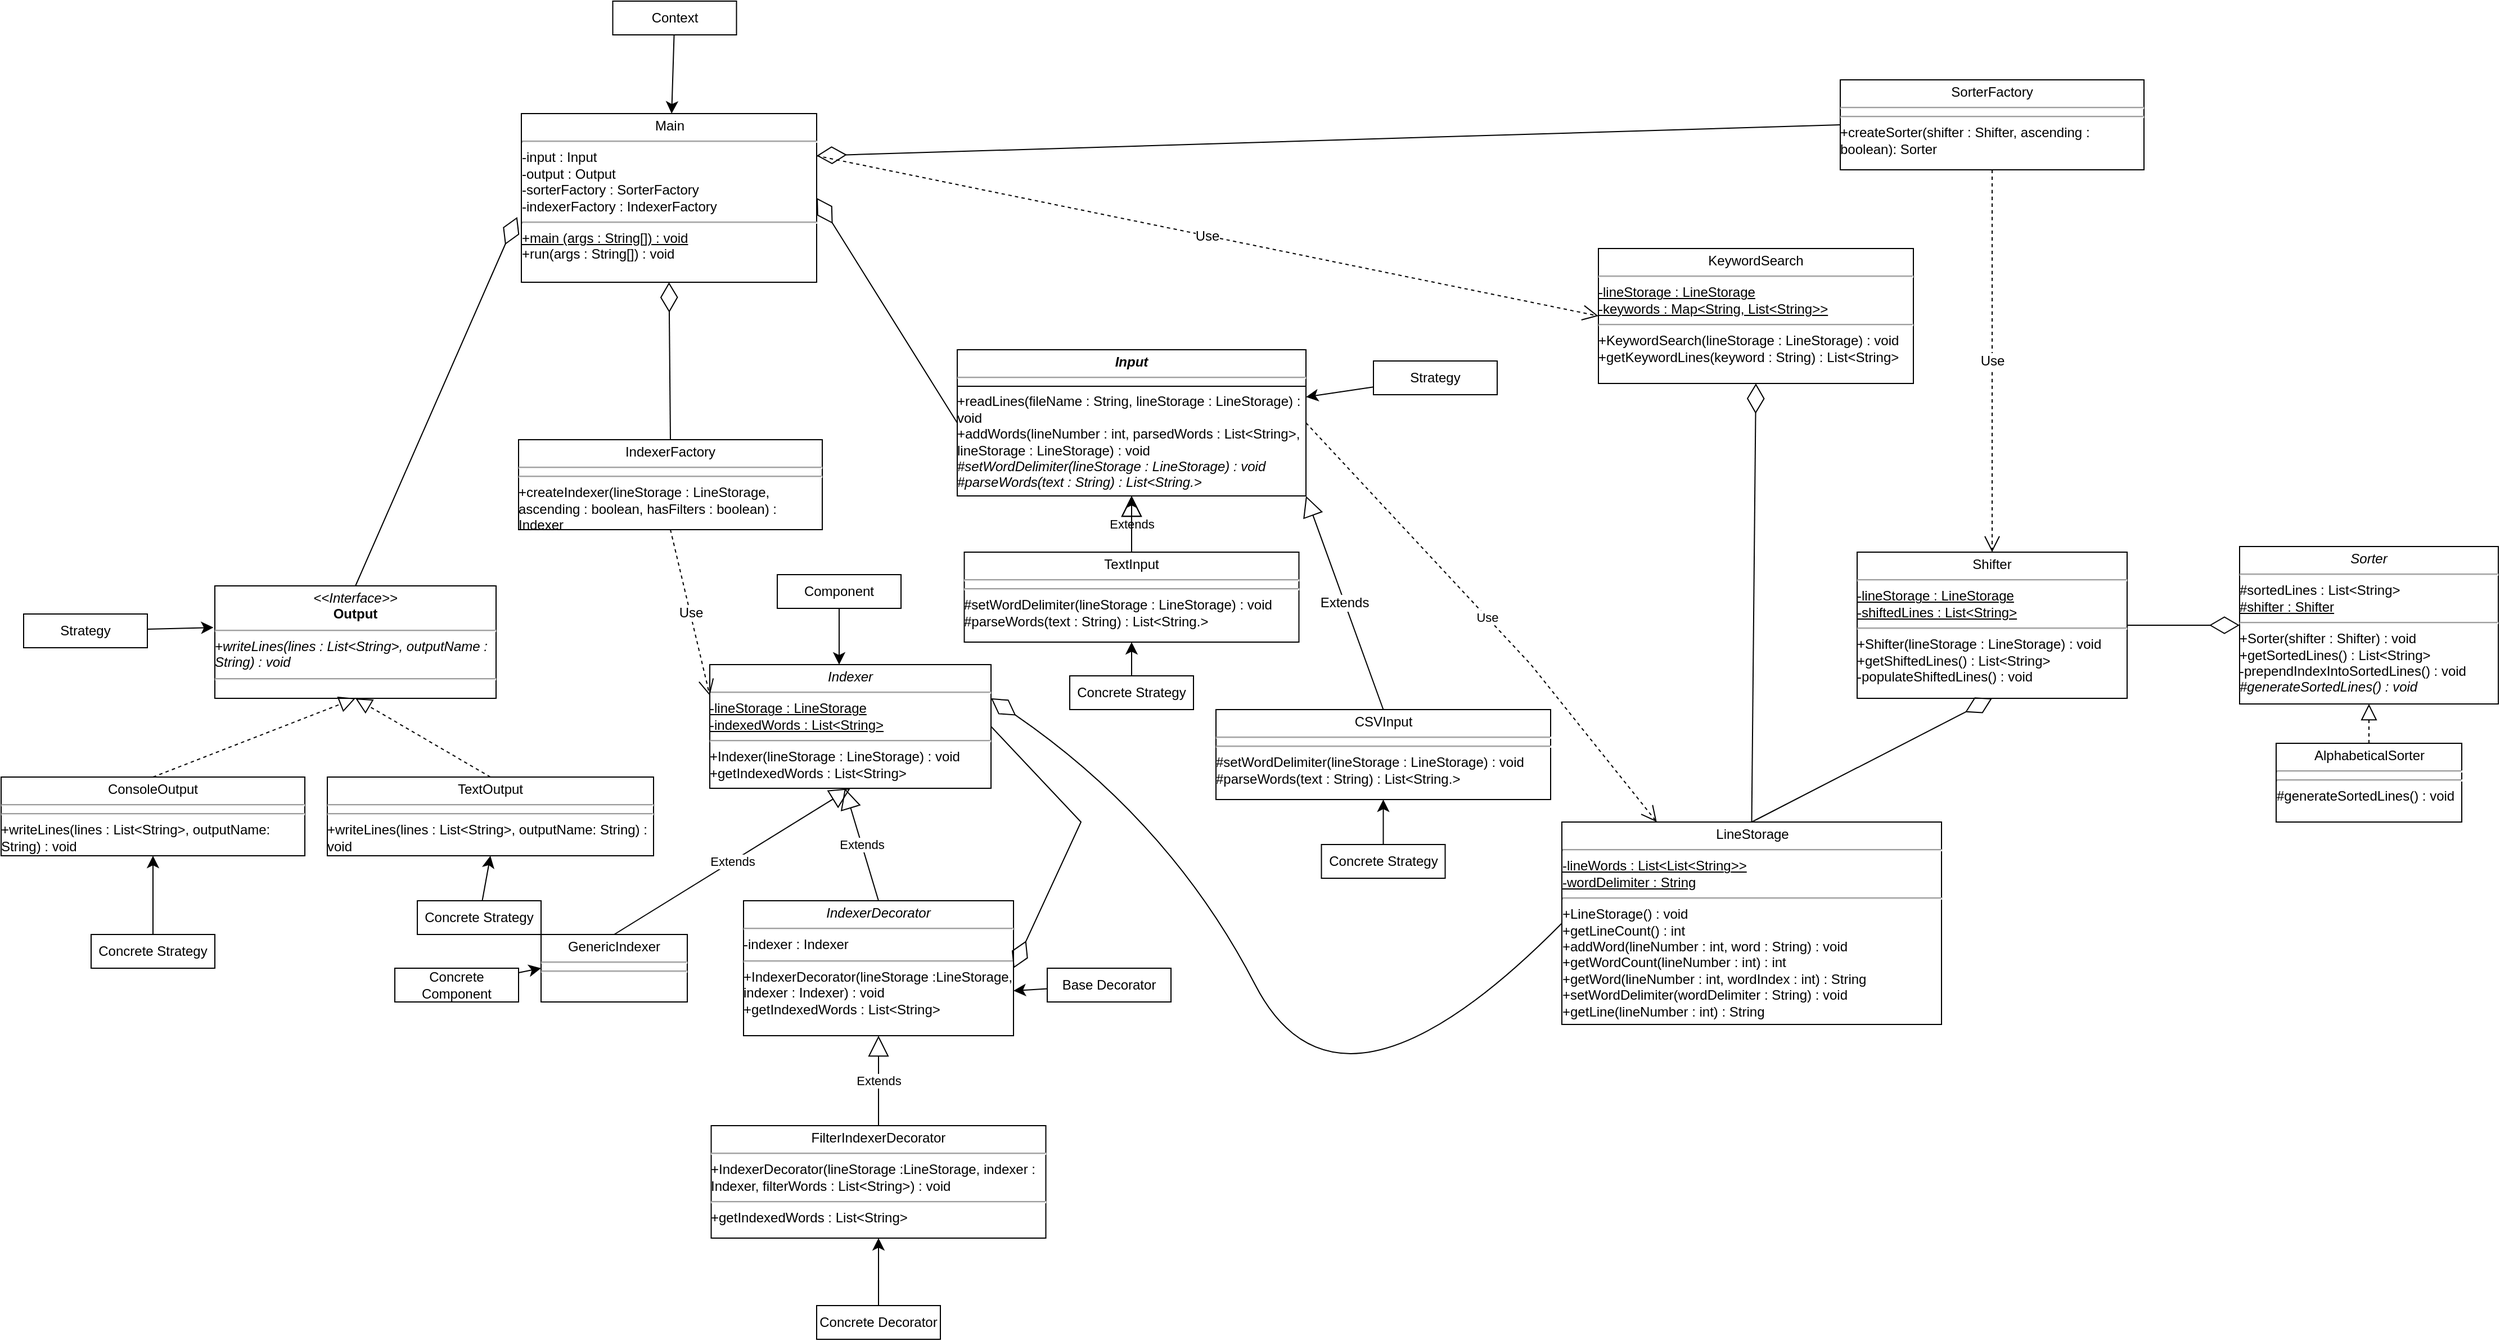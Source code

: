 <mxfile version="28.0.4">
  <diagram name="Page-1" id="6JbigkQtD5oib6Z55_C1">
    <mxGraphModel dx="4473" dy="2210" grid="1" gridSize="10" guides="1" tooltips="1" connect="1" arrows="1" fold="1" page="1" pageScale="1" pageWidth="1000" pageHeight="1000" math="0" shadow="0">
      <root>
        <mxCell id="0" />
        <mxCell id="1" parent="0" />
        <mxCell id="k9HfRmUis4oXZjniWQAY-6" value="&lt;p style=&quot;margin:0px;margin-top:4px;text-align:center;&quot;&gt;&lt;b&gt;&lt;i&gt;Input&lt;/i&gt;&lt;/b&gt;&lt;/p&gt;&lt;hr&gt;&lt;hr size=&quot;1&quot; style=&quot;border-style:solid;&quot;&gt;+readLines(fileName : String, lineStorage : LineStorage) : void&lt;div&gt;+addWords(lineNumber : int, parsedWords : List&amp;lt;String&amp;gt;, lineStorage : LineStorage) : void&lt;/div&gt;&lt;div&gt;&lt;i&gt;#setWordDelimiter(lineStorage : LineStorage) : void&lt;/i&gt;&lt;/div&gt;&lt;div&gt;&lt;i&gt;#parseWords(text : String) : List&amp;lt;String.&amp;gt;&lt;/i&gt;&lt;/div&gt;&lt;div&gt;&lt;br&gt;&lt;div&gt;&lt;br&gt;&lt;/div&gt;&lt;div&gt;&lt;br&gt;&lt;/div&gt;&lt;/div&gt;" style="verticalAlign=top;align=left;overflow=fill;html=1;whiteSpace=wrap;" parent="1" vertex="1">
          <mxGeometry x="-110" y="340" width="310" height="130" as="geometry" />
        </mxCell>
        <mxCell id="k9HfRmUis4oXZjniWQAY-8" value="&lt;p style=&quot;margin:0px;margin-top:4px;text-align:center;&quot;&gt;&lt;i&gt;&amp;lt;&amp;lt;Interface&amp;gt;&amp;gt;&lt;/i&gt;&lt;br&gt;&lt;b&gt;Output&lt;/b&gt;&lt;/p&gt;&lt;hr&gt;&lt;i&gt;+writeLines(lines : List&amp;lt;String&amp;gt;, outputName : String) : void&lt;br&gt;&lt;/i&gt;&lt;hr&gt;&lt;div&gt;&lt;br&gt;&lt;/div&gt;" style="verticalAlign=top;align=left;overflow=fill;html=1;whiteSpace=wrap;" parent="1" vertex="1">
          <mxGeometry x="-770" y="550" width="250" height="100" as="geometry" />
        </mxCell>
        <mxCell id="k9HfRmUis4oXZjniWQAY-12" value="&lt;p style=&quot;margin:0px;margin-top:4px;text-align:center;&quot;&gt;ConsoleOutput&lt;/p&gt;&lt;hr&gt;&lt;hr&gt;+writeLines(lines : List&amp;lt;String&amp;gt;, outputName: String) : void&lt;div&gt;&lt;br&gt;&lt;/div&gt;" style="verticalAlign=top;align=left;overflow=fill;html=1;whiteSpace=wrap;" parent="1" vertex="1">
          <mxGeometry x="-960" y="720" width="270" height="70" as="geometry" />
        </mxCell>
        <mxCell id="k9HfRmUis4oXZjniWQAY-15" value="&lt;p style=&quot;margin:0px;margin-top:4px;text-align:center;&quot;&gt;&lt;i&gt;Sorter&lt;/i&gt;&lt;/p&gt;&lt;hr&gt;#sortedLines : List&amp;lt;String&amp;gt;&lt;div&gt;&lt;u&gt;#shifter : Shifter&lt;/u&gt;&lt;br&gt;&lt;hr&gt;+Sorter(shifter : Shifter) : void&lt;/div&gt;&lt;div&gt;+getSortedLines() : List&amp;lt;String&amp;gt;&lt;/div&gt;&lt;div&gt;-prependIndexIntoSortedLines() : void&lt;/div&gt;&lt;div&gt;&lt;i&gt;#generateSortedLines() : void&lt;/i&gt;&lt;/div&gt;" style="verticalAlign=top;align=left;overflow=fill;html=1;whiteSpace=wrap;" parent="1" vertex="1">
          <mxGeometry x="1030" y="515" width="230" height="140" as="geometry" />
        </mxCell>
        <mxCell id="k9HfRmUis4oXZjniWQAY-16" value="&lt;p style=&quot;margin:0px;margin-top:4px;text-align:center;&quot;&gt;AlphabeticalSorter&lt;/p&gt;&lt;hr&gt;&lt;hr&gt;#generateSortedLines() : void&lt;div&gt;&lt;br&gt;&lt;/div&gt;" style="verticalAlign=top;align=left;overflow=fill;html=1;whiteSpace=wrap;" parent="1" vertex="1">
          <mxGeometry x="1062.5" y="690" width="165" height="70" as="geometry" />
        </mxCell>
        <mxCell id="k9HfRmUis4oXZjniWQAY-17" value="" style="endArrow=block;dashed=1;endFill=0;endSize=12;html=1;rounded=0;exitX=0.5;exitY=0;exitDx=0;exitDy=0;entryX=0.5;entryY=1;entryDx=0;entryDy=0;" parent="1" source="k9HfRmUis4oXZjniWQAY-16" target="k9HfRmUis4oXZjniWQAY-15" edge="1">
          <mxGeometry width="160" relative="1" as="geometry">
            <mxPoint x="780" y="740" as="sourcePoint" />
            <mxPoint x="730" y="690" as="targetPoint" />
            <Array as="points" />
          </mxGeometry>
        </mxCell>
        <mxCell id="k9HfRmUis4oXZjniWQAY-18" value="&lt;p style=&quot;margin:0px;margin-top:4px;text-align:center;&quot;&gt;Shifter&lt;/p&gt;&lt;div&gt;&lt;hr&gt;&lt;u&gt;-lineStorage : LineStorage&lt;/u&gt;&lt;/div&gt;&lt;div&gt;&lt;u&gt;-shiftedLines : List&amp;lt;String&amp;gt;&lt;br&gt;&lt;/u&gt;&lt;hr&gt;+Shifter(lineStorage : LineStorage) : void&lt;/div&gt;&lt;div&gt;+getShiftedLines() : List&amp;lt;String&amp;gt;&lt;/div&gt;&lt;div&gt;-populateShiftedLines() : void&lt;/div&gt;" style="verticalAlign=top;align=left;overflow=fill;html=1;whiteSpace=wrap;" parent="1" vertex="1">
          <mxGeometry x="690" y="520" width="240" height="130" as="geometry" />
        </mxCell>
        <mxCell id="k9HfRmUis4oXZjniWQAY-20" value="&lt;p style=&quot;margin:0px;margin-top:4px;text-align:center;&quot;&gt;KeywordSearch&lt;/p&gt;&lt;hr&gt;&lt;u&gt;-lineStorage : LineStorage&lt;/u&gt;&lt;div&gt;&lt;u&gt;-keywords : Map&amp;lt;String, List&amp;lt;String&amp;gt;&amp;gt;&lt;/u&gt;&lt;br&gt;&lt;div&gt;&lt;hr&gt;+KeywordSearch(lineStorage : LineStorage) : void&lt;/div&gt;&lt;div&gt;+getKeywordLines(keyword : String) : List&amp;lt;String&amp;gt;&lt;/div&gt;&lt;div&gt;&lt;br&gt;&lt;/div&gt;&lt;/div&gt;" style="verticalAlign=top;align=left;overflow=fill;html=1;whiteSpace=wrap;" parent="1" vertex="1">
          <mxGeometry x="460" y="250" width="280" height="120" as="geometry" />
        </mxCell>
        <mxCell id="k9HfRmUis4oXZjniWQAY-21" value="&lt;p style=&quot;margin:0px;margin-top:4px;text-align:center;&quot;&gt;LineStorage&lt;/p&gt;&lt;hr&gt;&lt;u&gt;-lineWords : List&amp;lt;List&amp;lt;String&amp;gt;&amp;gt;&lt;/u&gt;&lt;div&gt;&lt;u&gt;-wordDelimiter : String&lt;/u&gt;&lt;br&gt;&lt;hr&gt;+LineStorage() : void&lt;/div&gt;&lt;div&gt;+getLineCount() : int&lt;/div&gt;&lt;div&gt;+addWord(lineNumber : int, word : String) : void&lt;/div&gt;&lt;div&gt;+getWordCount(lineNumber : int) : int&lt;/div&gt;&lt;div&gt;+getWord(lineNumber : int, wordIndex : int) : String&lt;/div&gt;&lt;div&gt;+setWordDelimiter(wordDelimiter : String) : void&lt;/div&gt;&lt;div&gt;+getLine(lineNumber : int) : String&lt;/div&gt;" style="verticalAlign=top;align=left;overflow=fill;html=1;whiteSpace=wrap;" parent="1" vertex="1">
          <mxGeometry x="427.5" y="760" width="337.5" height="180" as="geometry" />
        </mxCell>
        <mxCell id="k9HfRmUis4oXZjniWQAY-27" value="" style="endArrow=block;dashed=1;endFill=0;endSize=12;html=1;rounded=0;exitX=0.5;exitY=0;exitDx=0;exitDy=0;entryX=0.5;entryY=1;entryDx=0;entryDy=0;" parent="1" source="k9HfRmUis4oXZjniWQAY-12" target="k9HfRmUis4oXZjniWQAY-8" edge="1">
          <mxGeometry width="160" relative="1" as="geometry">
            <mxPoint x="330" y="1400" as="sourcePoint" />
            <mxPoint x="490" y="1400" as="targetPoint" />
          </mxGeometry>
        </mxCell>
        <mxCell id="k9HfRmUis4oXZjniWQAY-28" value="&lt;p style=&quot;margin:0px;margin-top:4px;text-align:center;&quot;&gt;Main&lt;/p&gt;&lt;hr&gt;-input : Input&lt;div&gt;-output : Output&lt;/div&gt;&lt;div&gt;-sorterFactory : SorterFactory&lt;/div&gt;&lt;div&gt;-indexerFactory : IndexerFactory&lt;/div&gt;&lt;div&gt;&lt;hr&gt;&lt;u&gt;+main (args : String[]) : void&lt;br&gt;&lt;/u&gt;&lt;div&gt;+run(args : String[]) : void&lt;/div&gt;&lt;/div&gt;" style="verticalAlign=top;align=left;overflow=fill;html=1;whiteSpace=wrap;" parent="1" vertex="1">
          <mxGeometry x="-497.5" y="130" width="262.5" height="150" as="geometry" />
        </mxCell>
        <mxCell id="JFAIEYtNB2LarUCZhCXe-1" value="&lt;p style=&quot;margin:0px;margin-top:4px;text-align:center;&quot;&gt;&lt;i style=&quot;&quot;&gt;Indexer&lt;/i&gt;&lt;/p&gt;&lt;div&gt;&lt;hr&gt;&lt;u&gt;-lineStorage : LineStorage&lt;/u&gt;&lt;/div&gt;&lt;div&gt;&lt;u&gt;-indexedWords : List&amp;lt;String&amp;gt;&lt;/u&gt;&lt;br&gt;&lt;hr&gt;+Indexer(lineStorage : LineStorage) : void&lt;/div&gt;&lt;div&gt;+getIndexedWords : List&amp;lt;String&amp;gt;&lt;/div&gt;&lt;div&gt;&lt;br&gt;&lt;/div&gt;" style="verticalAlign=top;align=left;overflow=fill;html=1;whiteSpace=wrap;" parent="1" vertex="1">
          <mxGeometry x="-330" y="620" width="250" height="110" as="geometry" />
        </mxCell>
        <mxCell id="JFAIEYtNB2LarUCZhCXe-3" value="&lt;p style=&quot;margin:0px;margin-top:4px;text-align:center;&quot;&gt;GenericIndexer&lt;/p&gt;&lt;hr&gt;&lt;hr&gt;&lt;br&gt;&lt;div&gt;&lt;br&gt;&lt;/div&gt;" style="verticalAlign=top;align=left;overflow=fill;html=1;whiteSpace=wrap;" parent="1" vertex="1">
          <mxGeometry x="-480" y="860" width="130" height="60" as="geometry" />
        </mxCell>
        <mxCell id="JFAIEYtNB2LarUCZhCXe-5" value="Extends" style="endArrow=block;endSize=16;endFill=0;html=1;rounded=0;exitX=0.5;exitY=0;exitDx=0;exitDy=0;entryX=0.5;entryY=1;entryDx=0;entryDy=0;" parent="1" source="JFAIEYtNB2LarUCZhCXe-3" target="JFAIEYtNB2LarUCZhCXe-1" edge="1">
          <mxGeometry width="160" relative="1" as="geometry">
            <mxPoint x="-1285" y="1270" as="sourcePoint" />
            <mxPoint x="-1015" y="735" as="targetPoint" />
          </mxGeometry>
        </mxCell>
        <mxCell id="rZ3ON5Htc5HRTa7LvLeY-14" value="Extends" style="endArrow=block;endSize=16;endFill=0;html=1;rounded=0;exitX=0.5;exitY=0;exitDx=0;exitDy=0;entryX=0.5;entryY=1;entryDx=0;entryDy=0;" parent="1" source="k9HfRmUis4oXZjniWQAY-9" target="k9HfRmUis4oXZjniWQAY-6" edge="1">
          <mxGeometry width="160" relative="1" as="geometry">
            <mxPoint x="470" y="1100" as="sourcePoint" />
            <mxPoint x="630" y="1100" as="targetPoint" />
          </mxGeometry>
        </mxCell>
        <mxCell id="cKuu_-djgyyRTVqPCM6f-5" value="" style="endArrow=diamondThin;endFill=0;endSize=24;html=1;rounded=0;exitX=0.5;exitY=0;exitDx=0;exitDy=0;entryX=0.5;entryY=1;entryDx=0;entryDy=0;" parent="1" source="k9HfRmUis4oXZjniWQAY-21" target="k9HfRmUis4oXZjniWQAY-18" edge="1">
          <mxGeometry width="160" relative="1" as="geometry">
            <mxPoint x="520" y="740" as="sourcePoint" />
            <mxPoint x="680" y="740" as="targetPoint" />
          </mxGeometry>
        </mxCell>
        <mxCell id="cKuu_-djgyyRTVqPCM6f-7" value="" style="endArrow=diamondThin;endFill=0;endSize=24;html=1;rounded=0;exitX=1;exitY=0.5;exitDx=0;exitDy=0;entryX=0;entryY=0.5;entryDx=0;entryDy=0;" parent="1" source="k9HfRmUis4oXZjniWQAY-18" target="k9HfRmUis4oXZjniWQAY-15" edge="1">
          <mxGeometry width="160" relative="1" as="geometry">
            <mxPoint x="520" y="1000" as="sourcePoint" />
            <mxPoint x="760" y="675" as="targetPoint" />
          </mxGeometry>
        </mxCell>
        <mxCell id="cKuu_-djgyyRTVqPCM6f-8" value="Use" style="endArrow=open;endSize=12;dashed=1;html=1;rounded=0;exitX=1;exitY=0.5;exitDx=0;exitDy=0;entryX=0.25;entryY=0;entryDx=0;entryDy=0;" parent="1" source="k9HfRmUis4oXZjniWQAY-6" target="k9HfRmUis4oXZjniWQAY-21" edge="1">
          <mxGeometry width="160" relative="1" as="geometry">
            <mxPoint x="390" y="840" as="sourcePoint" />
            <mxPoint x="550" y="840" as="targetPoint" />
            <Array as="points">
              <mxPoint x="400" y="620" />
            </Array>
          </mxGeometry>
        </mxCell>
        <mxCell id="FMbkumQulPBo_XJ0v1sx-8" style="edgeStyle=none;curved=1;rounded=0;orthogonalLoop=1;jettySize=auto;html=1;exitX=0.5;exitY=0;exitDx=0;exitDy=0;fontSize=12;startSize=8;endSize=8;" parent="1" source="JFAIEYtNB2LarUCZhCXe-3" target="JFAIEYtNB2LarUCZhCXe-3" edge="1">
          <mxGeometry relative="1" as="geometry" />
        </mxCell>
        <mxCell id="FMbkumQulPBo_XJ0v1sx-9" value="" style="endArrow=diamondThin;endFill=0;endSize=24;html=1;rounded=0;fontSize=12;curved=1;entryX=0.5;entryY=1;entryDx=0;entryDy=0;exitX=0.5;exitY=0;exitDx=0;exitDy=0;" parent="1" source="k9HfRmUis4oXZjniWQAY-21" target="k9HfRmUis4oXZjniWQAY-20" edge="1">
          <mxGeometry width="160" relative="1" as="geometry">
            <mxPoint x="290" y="860" as="sourcePoint" />
            <mxPoint x="360" y="1060" as="targetPoint" />
          </mxGeometry>
        </mxCell>
        <mxCell id="eILL7YWSkd2Ixa6N1k25-1" value="" style="endArrow=diamondThin;endFill=0;endSize=24;html=1;rounded=0;fontSize=12;curved=1;entryX=0.75;entryY=1;entryDx=0;entryDy=0;exitX=0;exitY=0.5;exitDx=0;exitDy=0;" parent="1" source="k9HfRmUis4oXZjniWQAY-21" edge="1">
          <mxGeometry width="160" relative="1" as="geometry">
            <mxPoint x="421.25" y="840" as="sourcePoint" />
            <mxPoint x="-80" y="650" as="targetPoint" />
            <Array as="points">
              <mxPoint x="230" y="1050" />
              <mxPoint x="80" y="760" />
            </Array>
          </mxGeometry>
        </mxCell>
        <mxCell id="oOKoA3ghqxl1m4UrUj5r-1" value="&lt;p style=&quot;margin:0px;margin-top:4px;text-align:center;&quot;&gt;&lt;i style=&quot;&quot;&gt;IndexerDecorator&lt;/i&gt;&lt;/p&gt;&lt;div&gt;&lt;/div&gt;&lt;div&gt;&lt;hr&gt;-indexer : Indexer&lt;br&gt;&lt;hr&gt;&lt;/div&gt;&lt;div&gt;+IndexerDecorator(lineStorage :LineStorage, indexer : Indexer) : void&lt;/div&gt;&lt;div&gt;+getIndexedWords : List&amp;lt;String&amp;gt;&lt;/div&gt;" style="verticalAlign=top;align=left;overflow=fill;html=1;whiteSpace=wrap;" parent="1" vertex="1">
          <mxGeometry x="-300" y="830" width="240" height="120" as="geometry" />
        </mxCell>
        <mxCell id="oOKoA3ghqxl1m4UrUj5r-2" value="Extends" style="endArrow=block;endSize=16;endFill=0;html=1;rounded=0;exitX=0.5;exitY=0;exitDx=0;exitDy=0;" parent="1" source="oOKoA3ghqxl1m4UrUj5r-1" edge="1">
          <mxGeometry width="160" relative="1" as="geometry">
            <mxPoint x="-200" y="890" as="sourcePoint" />
            <mxPoint x="-210" y="730" as="targetPoint" />
          </mxGeometry>
        </mxCell>
        <mxCell id="oOKoA3ghqxl1m4UrUj5r-3" value="" style="endArrow=diamondThin;endFill=0;endSize=24;html=1;rounded=0;exitX=1;exitY=0.5;exitDx=0;exitDy=0;entryX=1;entryY=0.5;entryDx=0;entryDy=0;" parent="1" source="JFAIEYtNB2LarUCZhCXe-1" target="oOKoA3ghqxl1m4UrUj5r-1" edge="1">
          <mxGeometry width="160" relative="1" as="geometry">
            <mxPoint x="50" y="790" as="sourcePoint" />
            <mxPoint x="210" y="790" as="targetPoint" />
            <Array as="points">
              <mxPoint y="760" />
            </Array>
          </mxGeometry>
        </mxCell>
        <mxCell id="oOKoA3ghqxl1m4UrUj5r-4" value="&lt;p style=&quot;margin:0px;margin-top:4px;text-align:center;&quot;&gt;FilterIndexerDecorator&lt;/p&gt;&lt;div&gt;&lt;hr&gt;+IndexerDecorator(lineStorage :LineStorage, indexer : Indexer, filterWords : List&amp;lt;String&amp;gt;) : void&lt;hr&gt;&lt;/div&gt;&lt;div&gt;+getIndexedWords : List&amp;lt;String&amp;gt;&lt;/div&gt;" style="verticalAlign=top;align=left;overflow=fill;html=1;whiteSpace=wrap;" parent="1" vertex="1">
          <mxGeometry x="-328.75" y="1030" width="297.5" height="100" as="geometry" />
        </mxCell>
        <mxCell id="oOKoA3ghqxl1m4UrUj5r-5" value="Extends" style="endArrow=block;endSize=16;endFill=0;html=1;rounded=0;exitX=0.5;exitY=0;exitDx=0;exitDy=0;entryX=0.5;entryY=1;entryDx=0;entryDy=0;" parent="1" source="oOKoA3ghqxl1m4UrUj5r-4" target="oOKoA3ghqxl1m4UrUj5r-1" edge="1">
          <mxGeometry width="160" relative="1" as="geometry">
            <mxPoint x="50" y="790" as="sourcePoint" />
            <mxPoint x="210" y="790" as="targetPoint" />
          </mxGeometry>
        </mxCell>
        <mxCell id="mYKFRkc40-iws_3uBY47-6" style="edgeStyle=none;curved=1;rounded=0;orthogonalLoop=1;jettySize=auto;html=1;entryX=0;entryY=0.5;entryDx=0;entryDy=0;fontSize=12;startSize=8;endSize=8;" parent="1" source="mYKFRkc40-iws_3uBY47-5" target="JFAIEYtNB2LarUCZhCXe-3" edge="1">
          <mxGeometry relative="1" as="geometry" />
        </mxCell>
        <mxCell id="mYKFRkc40-iws_3uBY47-5" value="Concrete Component" style="rounded=0;whiteSpace=wrap;html=1;" parent="1" vertex="1">
          <mxGeometry x="-610" y="890" width="110" height="30" as="geometry" />
        </mxCell>
        <mxCell id="mYKFRkc40-iws_3uBY47-7" value="Base Decorator" style="rounded=0;whiteSpace=wrap;html=1;" parent="1" vertex="1">
          <mxGeometry x="-30" y="890" width="110" height="30" as="geometry" />
        </mxCell>
        <mxCell id="mYKFRkc40-iws_3uBY47-8" style="edgeStyle=none;curved=1;rounded=0;orthogonalLoop=1;jettySize=auto;html=1;entryX=1;entryY=0.667;entryDx=0;entryDy=0;entryPerimeter=0;fontSize=12;startSize=8;endSize=8;" parent="1" source="mYKFRkc40-iws_3uBY47-7" target="oOKoA3ghqxl1m4UrUj5r-1" edge="1">
          <mxGeometry relative="1" as="geometry" />
        </mxCell>
        <mxCell id="mYKFRkc40-iws_3uBY47-10" style="edgeStyle=none;curved=1;rounded=0;orthogonalLoop=1;jettySize=auto;html=1;fontSize=12;startSize=8;endSize=8;" parent="1" source="mYKFRkc40-iws_3uBY47-9" target="oOKoA3ghqxl1m4UrUj5r-4" edge="1">
          <mxGeometry relative="1" as="geometry" />
        </mxCell>
        <mxCell id="mYKFRkc40-iws_3uBY47-9" value="Concrete Decorator" style="rounded=0;whiteSpace=wrap;html=1;" parent="1" vertex="1">
          <mxGeometry x="-235" y="1190" width="110" height="30" as="geometry" />
        </mxCell>
        <mxCell id="mYKFRkc40-iws_3uBY47-11" value="Component" style="rounded=0;whiteSpace=wrap;html=1;" parent="1" vertex="1">
          <mxGeometry x="-270" y="540" width="110" height="30" as="geometry" />
        </mxCell>
        <mxCell id="mYKFRkc40-iws_3uBY47-12" style="edgeStyle=none;curved=1;rounded=0;orthogonalLoop=1;jettySize=auto;html=1;fontSize=12;startSize=8;endSize=8;" parent="1" source="mYKFRkc40-iws_3uBY47-11" edge="1">
          <mxGeometry relative="1" as="geometry">
            <mxPoint x="-215" y="620" as="targetPoint" />
          </mxGeometry>
        </mxCell>
        <mxCell id="mYKFRkc40-iws_3uBY47-13" value="&lt;p style=&quot;margin:0px;margin-top:4px;text-align:center;&quot;&gt;CSVInput&lt;/p&gt;&lt;hr&gt;&lt;hr&gt;&lt;div&gt;#setWordDelimiter(lineStorage : LineStorage) : void&lt;/div&gt;&lt;div&gt;#parseWords(text : String) : List&amp;lt;String.&amp;gt;&lt;/div&gt;" style="verticalAlign=top;align=left;overflow=fill;html=1;whiteSpace=wrap;" parent="1" vertex="1">
          <mxGeometry x="120" y="660" width="297.5" height="80" as="geometry" />
        </mxCell>
        <mxCell id="mYKFRkc40-iws_3uBY47-14" value="Extends" style="endArrow=block;endSize=16;endFill=0;html=1;rounded=0;exitX=0.5;exitY=0;exitDx=0;exitDy=0;entryX=0.5;entryY=1;entryDx=0;entryDy=0;" parent="1" source="k9HfRmUis4oXZjniWQAY-9" target="k9HfRmUis4oXZjniWQAY-6" edge="1">
          <mxGeometry x="0.029" width="160" relative="1" as="geometry">
            <mxPoint x="770" y="1225" as="sourcePoint" />
            <mxPoint x="976" y="1120" as="targetPoint" />
            <mxPoint as="offset" />
          </mxGeometry>
        </mxCell>
        <mxCell id="mYKFRkc40-iws_3uBY47-15" value="&lt;p style=&quot;margin:0px;margin-top:4px;text-align:center;&quot;&gt;TextOutput&lt;/p&gt;&lt;hr&gt;&lt;hr&gt;+writeLines(lines : List&amp;lt;String&amp;gt;, outputName: String) : void&lt;div&gt;&lt;br&gt;&lt;/div&gt;" style="verticalAlign=top;align=left;overflow=fill;html=1;whiteSpace=wrap;" parent="1" vertex="1">
          <mxGeometry x="-670" y="720" width="290" height="70" as="geometry" />
        </mxCell>
        <mxCell id="mYKFRkc40-iws_3uBY47-16" value="" style="endArrow=block;dashed=1;endFill=0;endSize=12;html=1;rounded=0;exitX=0.5;exitY=0;exitDx=0;exitDy=0;entryX=0.5;entryY=1;entryDx=0;entryDy=0;" parent="1" source="mYKFRkc40-iws_3uBY47-15" target="k9HfRmUis4oXZjniWQAY-8" edge="1">
          <mxGeometry width="160" relative="1" as="geometry">
            <mxPoint x="-610" y="790" as="sourcePoint" />
            <mxPoint x="-510" y="670" as="targetPoint" />
          </mxGeometry>
        </mxCell>
        <mxCell id="mYKFRkc40-iws_3uBY47-17" value="" style="endArrow=diamondThin;endFill=0;endSize=24;html=1;rounded=0;fontSize=12;curved=1;entryX=-0.014;entryY=0.613;entryDx=0;entryDy=0;exitX=0.5;exitY=0;exitDx=0;exitDy=0;entryPerimeter=0;" parent="1" source="k9HfRmUis4oXZjniWQAY-8" target="k9HfRmUis4oXZjniWQAY-28" edge="1">
          <mxGeometry width="160" relative="1" as="geometry">
            <mxPoint x="-495.5" y="540" as="sourcePoint" />
            <mxPoint x="-634.5" y="380" as="targetPoint" />
          </mxGeometry>
        </mxCell>
        <mxCell id="mYKFRkc40-iws_3uBY47-21" value="" style="edgeStyle=none;curved=1;rounded=0;orthogonalLoop=1;jettySize=auto;html=1;fontSize=12;startSize=8;endSize=8;" parent="1" source="k9HfRmUis4oXZjniWQAY-9" target="k9HfRmUis4oXZjniWQAY-6" edge="1">
          <mxGeometry relative="1" as="geometry" />
        </mxCell>
        <mxCell id="k9HfRmUis4oXZjniWQAY-9" value="&lt;p style=&quot;margin:0px;margin-top:4px;text-align:center;&quot;&gt;TextInput&lt;/p&gt;&lt;hr&gt;&lt;hr&gt;&lt;div&gt;#setWordDelimiter(lineStorage : LineStorage) : void&lt;/div&gt;&lt;div&gt;#parseWords(text : String) : List&amp;lt;String.&amp;gt;&lt;/div&gt;" style="verticalAlign=top;align=left;overflow=fill;html=1;whiteSpace=wrap;" parent="1" vertex="1">
          <mxGeometry x="-103.75" y="520" width="297.5" height="80" as="geometry" />
        </mxCell>
        <mxCell id="mYKFRkc40-iws_3uBY47-19" value="" style="endArrow=diamondThin;endFill=0;endSize=24;html=1;rounded=0;fontSize=12;curved=1;entryX=1;entryY=0.5;entryDx=0;entryDy=0;exitX=0;exitY=0.5;exitDx=0;exitDy=0;" parent="1" source="k9HfRmUis4oXZjniWQAY-6" target="k9HfRmUis4oXZjniWQAY-28" edge="1">
          <mxGeometry width="160" relative="1" as="geometry">
            <mxPoint x="-190" y="611" as="sourcePoint" />
            <mxPoint x="103" y="410" as="targetPoint" />
          </mxGeometry>
        </mxCell>
        <mxCell id="mYKFRkc40-iws_3uBY47-23" value="Extends" style="endArrow=block;endSize=16;endFill=0;html=1;rounded=0;fontSize=12;curved=1;exitX=0.5;exitY=0;exitDx=0;exitDy=0;entryX=1;entryY=1;entryDx=0;entryDy=0;" parent="1" source="mYKFRkc40-iws_3uBY47-13" target="k9HfRmUis4oXZjniWQAY-6" edge="1">
          <mxGeometry width="160" relative="1" as="geometry">
            <mxPoint x="40" y="730" as="sourcePoint" />
            <mxPoint x="200" y="730" as="targetPoint" />
          </mxGeometry>
        </mxCell>
        <mxCell id="mYKFRkc40-iws_3uBY47-24" value="Strategy" style="rounded=0;whiteSpace=wrap;html=1;" parent="1" vertex="1">
          <mxGeometry x="-940" y="575" width="110" height="30" as="geometry" />
        </mxCell>
        <mxCell id="mYKFRkc40-iws_3uBY47-25" style="edgeStyle=none;curved=1;rounded=0;orthogonalLoop=1;jettySize=auto;html=1;entryX=-0.005;entryY=0.37;entryDx=0;entryDy=0;entryPerimeter=0;fontSize=12;startSize=8;endSize=8;" parent="1" source="mYKFRkc40-iws_3uBY47-24" target="k9HfRmUis4oXZjniWQAY-8" edge="1">
          <mxGeometry relative="1" as="geometry" />
        </mxCell>
        <mxCell id="mYKFRkc40-iws_3uBY47-27" style="edgeStyle=none;curved=1;rounded=0;orthogonalLoop=1;jettySize=auto;html=1;entryX=0.5;entryY=1;entryDx=0;entryDy=0;fontSize=12;startSize=8;endSize=8;" parent="1" source="mYKFRkc40-iws_3uBY47-26" target="k9HfRmUis4oXZjniWQAY-12" edge="1">
          <mxGeometry relative="1" as="geometry" />
        </mxCell>
        <mxCell id="mYKFRkc40-iws_3uBY47-26" value="Concrete Strategy" style="rounded=0;whiteSpace=wrap;html=1;" parent="1" vertex="1">
          <mxGeometry x="-880" y="860" width="110" height="30" as="geometry" />
        </mxCell>
        <mxCell id="mYKFRkc40-iws_3uBY47-29" style="edgeStyle=none;curved=1;rounded=0;orthogonalLoop=1;jettySize=auto;html=1;entryX=0.5;entryY=1;entryDx=0;entryDy=0;fontSize=12;startSize=8;endSize=8;" parent="1" source="mYKFRkc40-iws_3uBY47-28" target="mYKFRkc40-iws_3uBY47-15" edge="1">
          <mxGeometry relative="1" as="geometry" />
        </mxCell>
        <mxCell id="mYKFRkc40-iws_3uBY47-28" value="Concrete Strategy" style="rounded=0;whiteSpace=wrap;html=1;" parent="1" vertex="1">
          <mxGeometry x="-590" y="830" width="110" height="30" as="geometry" />
        </mxCell>
        <mxCell id="mYKFRkc40-iws_3uBY47-31" style="edgeStyle=none;curved=1;rounded=0;orthogonalLoop=1;jettySize=auto;html=1;entryX=0.5;entryY=1;entryDx=0;entryDy=0;fontSize=12;startSize=8;endSize=8;" parent="1" source="mYKFRkc40-iws_3uBY47-30" target="k9HfRmUis4oXZjniWQAY-9" edge="1">
          <mxGeometry relative="1" as="geometry" />
        </mxCell>
        <mxCell id="mYKFRkc40-iws_3uBY47-30" value="Concrete Strategy" style="rounded=0;whiteSpace=wrap;html=1;" parent="1" vertex="1">
          <mxGeometry x="-10" y="630" width="110" height="30" as="geometry" />
        </mxCell>
        <mxCell id="mYKFRkc40-iws_3uBY47-33" style="edgeStyle=none;curved=1;rounded=0;orthogonalLoop=1;jettySize=auto;html=1;entryX=0.5;entryY=1;entryDx=0;entryDy=0;fontSize=12;startSize=8;endSize=8;" parent="1" source="mYKFRkc40-iws_3uBY47-32" target="mYKFRkc40-iws_3uBY47-13" edge="1">
          <mxGeometry relative="1" as="geometry" />
        </mxCell>
        <mxCell id="mYKFRkc40-iws_3uBY47-32" value="Concrete Strategy" style="rounded=0;whiteSpace=wrap;html=1;" parent="1" vertex="1">
          <mxGeometry x="213.75" y="780" width="110" height="30" as="geometry" />
        </mxCell>
        <mxCell id="mYKFRkc40-iws_3uBY47-35" style="edgeStyle=none;curved=1;rounded=0;orthogonalLoop=1;jettySize=auto;html=1;fontSize=12;startSize=8;endSize=8;" parent="1" source="mYKFRkc40-iws_3uBY47-34" target="k9HfRmUis4oXZjniWQAY-6" edge="1">
          <mxGeometry relative="1" as="geometry" />
        </mxCell>
        <mxCell id="mYKFRkc40-iws_3uBY47-34" value="Strategy" style="rounded=0;whiteSpace=wrap;html=1;" parent="1" vertex="1">
          <mxGeometry x="260" y="350" width="110" height="30" as="geometry" />
        </mxCell>
        <mxCell id="mYKFRkc40-iws_3uBY47-37" style="edgeStyle=none;curved=1;rounded=0;orthogonalLoop=1;jettySize=auto;html=1;fontSize=12;startSize=8;endSize=8;" parent="1" source="mYKFRkc40-iws_3uBY47-36" target="k9HfRmUis4oXZjniWQAY-28" edge="1">
          <mxGeometry relative="1" as="geometry" />
        </mxCell>
        <mxCell id="mYKFRkc40-iws_3uBY47-36" value="Context" style="rounded=0;whiteSpace=wrap;html=1;" parent="1" vertex="1">
          <mxGeometry x="-416.25" y="30" width="110" height="30" as="geometry" />
        </mxCell>
        <mxCell id="mYKFRkc40-iws_3uBY47-40" value="Use" style="endArrow=open;endSize=12;dashed=1;html=1;rounded=0;fontSize=12;curved=1;exitX=1;exitY=0.25;exitDx=0;exitDy=0;entryX=0;entryY=0.5;entryDx=0;entryDy=0;" parent="1" source="k9HfRmUis4oXZjniWQAY-28" target="k9HfRmUis4oXZjniWQAY-20" edge="1">
          <mxGeometry width="160" relative="1" as="geometry">
            <mxPoint x="-60" y="640" as="sourcePoint" />
            <mxPoint x="100" y="640" as="targetPoint" />
          </mxGeometry>
        </mxCell>
        <mxCell id="mYKFRkc40-iws_3uBY47-44" value="&lt;p style=&quot;margin:0px;margin-top:4px;text-align:center;&quot;&gt;IndexerFactory&lt;/p&gt;&lt;hr&gt;&lt;hr&gt;+createIndexer(lineStorage : LineStorage,&amp;nbsp; ascending : boolean, hasFilters : boolean) : Indexer" style="verticalAlign=top;align=left;overflow=fill;html=1;whiteSpace=wrap;" parent="1" vertex="1">
          <mxGeometry x="-500" y="420" width="270" height="80" as="geometry" />
        </mxCell>
        <mxCell id="mYKFRkc40-iws_3uBY47-45" value="" style="endArrow=diamondThin;endFill=0;endSize=24;html=1;rounded=0;fontSize=12;curved=1;entryX=0.5;entryY=1;entryDx=0;entryDy=0;exitX=0.5;exitY=0;exitDx=0;exitDy=0;" parent="1" source="mYKFRkc40-iws_3uBY47-44" target="k9HfRmUis4oXZjniWQAY-28" edge="1">
          <mxGeometry width="160" relative="1" as="geometry">
            <mxPoint x="-490" y="631" as="sourcePoint" />
            <mxPoint x="-257" y="420" as="targetPoint" />
          </mxGeometry>
        </mxCell>
        <mxCell id="mYKFRkc40-iws_3uBY47-46" value="Use" style="endArrow=open;endSize=12;dashed=1;html=1;rounded=0;fontSize=12;curved=1;exitX=0.5;exitY=1;exitDx=0;exitDy=0;entryX=0;entryY=0.25;entryDx=0;entryDy=0;" parent="1" source="mYKFRkc40-iws_3uBY47-44" target="JFAIEYtNB2LarUCZhCXe-1" edge="1">
          <mxGeometry width="160" relative="1" as="geometry">
            <mxPoint x="-270" y="510" as="sourcePoint" />
            <mxPoint x="-110" y="510" as="targetPoint" />
          </mxGeometry>
        </mxCell>
        <mxCell id="mYKFRkc40-iws_3uBY47-51" value="&lt;p style=&quot;margin:0px;margin-top:4px;text-align:center;&quot;&gt;SorterFactory&lt;/p&gt;&lt;hr&gt;&lt;hr&gt;+createSorter(shifter : Shifter, ascending : boolean): Sorter" style="verticalAlign=top;align=left;overflow=fill;html=1;whiteSpace=wrap;" parent="1" vertex="1">
          <mxGeometry x="675" y="100" width="270" height="80" as="geometry" />
        </mxCell>
        <mxCell id="mYKFRkc40-iws_3uBY47-52" value="" style="endArrow=diamondThin;endFill=0;endSize=24;html=1;rounded=0;fontSize=12;curved=1;entryX=1;entryY=0.25;entryDx=0;entryDy=0;exitX=0;exitY=0.5;exitDx=0;exitDy=0;" parent="1" source="mYKFRkc40-iws_3uBY47-51" target="k9HfRmUis4oXZjniWQAY-28" edge="1">
          <mxGeometry width="160" relative="1" as="geometry">
            <mxPoint x="810" y="330" as="sourcePoint" />
            <mxPoint x="846" y="270" as="targetPoint" />
          </mxGeometry>
        </mxCell>
        <mxCell id="mYKFRkc40-iws_3uBY47-53" value="Use" style="endArrow=open;endSize=12;dashed=1;html=1;rounded=0;fontSize=12;curved=1;exitX=0.5;exitY=1;exitDx=0;exitDy=0;" parent="1" source="mYKFRkc40-iws_3uBY47-51" target="k9HfRmUis4oXZjniWQAY-18" edge="1">
          <mxGeometry width="160" relative="1" as="geometry">
            <mxPoint x="310" y="310" as="sourcePoint" />
            <mxPoint x="1017" y="320" as="targetPoint" />
          </mxGeometry>
        </mxCell>
      </root>
    </mxGraphModel>
  </diagram>
</mxfile>

